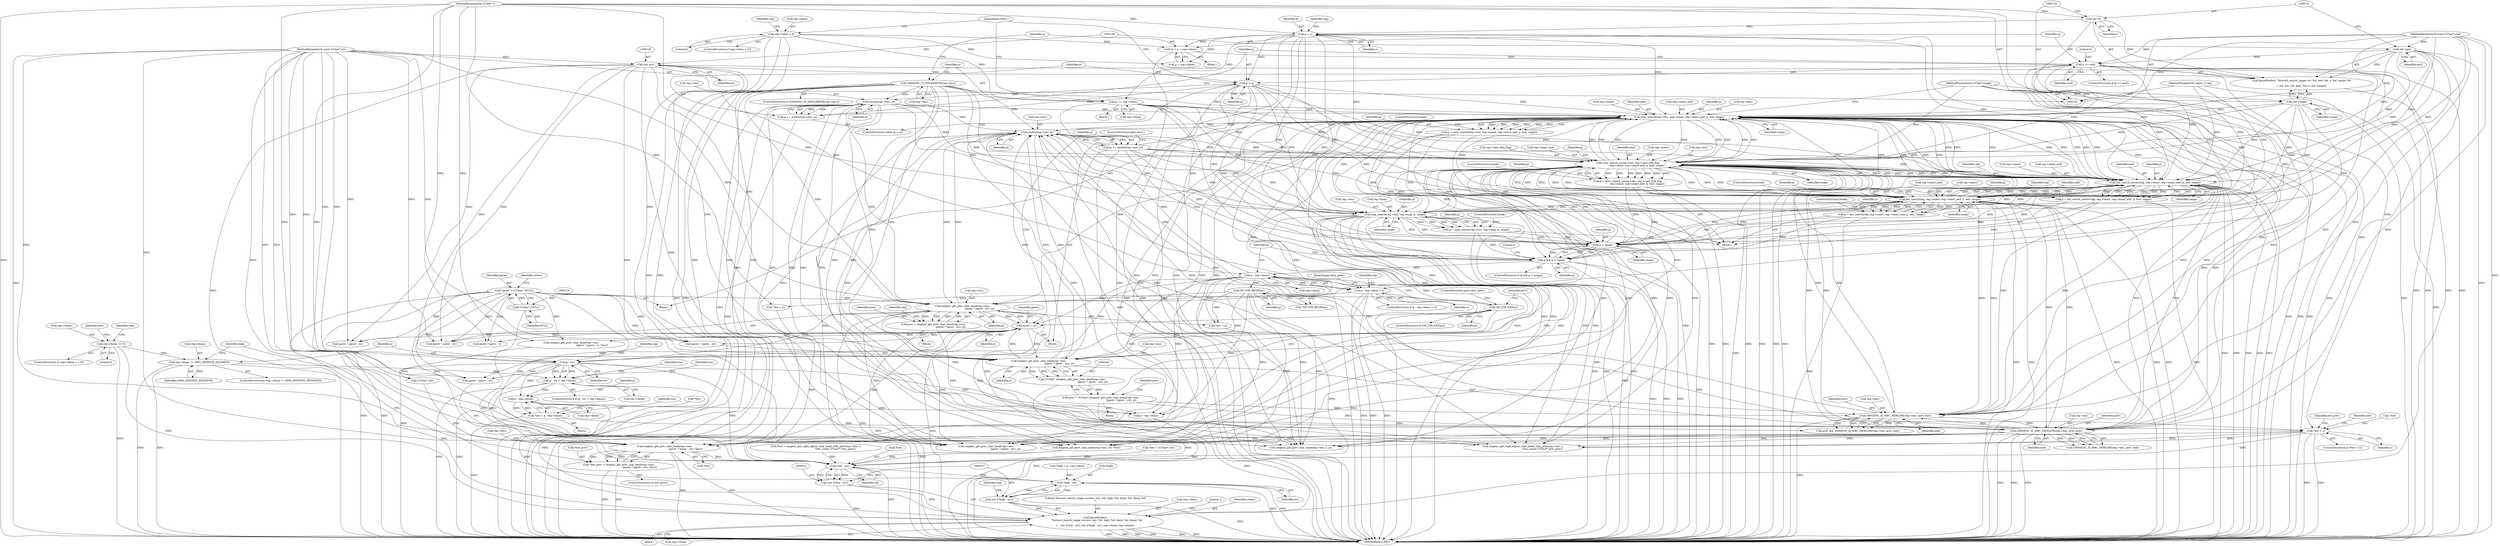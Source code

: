 digraph "0_oniguruma_b690371bbf97794b4a1d3f295d4fb9a8b05d402d@pointer" {
"1000499" [label="(Call,onigenc_get_prev_char_head(reg->enc,\n                                                     (pprev ? pprev : str), *low))"];
"1000193" [label="(Call,slow_search(reg->enc, reg->exact, reg->exact_end, p, end, range))"];
"1000292" [label="(Call,enclen(reg->enc, p))"];
"1000179" [label="(Call,enclen(reg->enc, p))"];
"1000147" [label="(Call,ONIGENC_IS_SINGLEBYTE(reg->enc))"];
"1000174" [label="(Call,p < q)"];
"1000177" [label="(Call,p += enclen(reg->enc, p))"];
"1000136" [label="(Call,p = s)"];
"1000130" [label="(Call,(int )s)"];
"1000108" [label="(MethodParameterIn,UChar* s)"];
"1000168" [label="(Call,q >= end)"];
"1000160" [label="(Call,*q = p + reg->dmin)"];
"1000140" [label="(Call,reg->dmin > 0)"];
"1000127" [label="(Call,(int )end)"];
"1000107" [label="(MethodParameterIn,const UChar* end)"];
"1000210" [label="(Call,slow_search_ic(reg->enc, reg->case_fold_flag,\n                       reg->exact, reg->exact_end, p, end, range))"];
"1000245" [label="(Call,bm_search_notrev(reg, reg->exact, reg->exact_end, p, end, range))"];
"1000230" [label="(Call,bm_search(reg, reg->exact, reg->exact_end, p, end, range))"];
"1000105" [label="(MethodParameterIn,regex_t* reg)"];
"1000290" [label="(Call,p += enclen(reg->enc, p))"];
"1000152" [label="(Call,p += reg->dmin)"];
"1000328" [label="(Call,ONIGENC_IS_MBC_NEWLINE(reg->enc, prev, end))"];
"1000317" [label="(Call,onigenc_get_prev_char_head(reg->enc,\n                                            (pprev ? pprev : str), p))"];
"1000260" [label="(Call,map_search(reg->enc, reg->map, p, range))"];
"1000273" [label="(Call,p < range)"];
"1000258" [label="(Call,p = map_search(reg->enc, reg->map, p, range))"];
"1000208" [label="(Call,p = slow_search_ic(reg->enc, reg->case_fold_flag,\n                       reg->exact, reg->exact_end, p, end, range))"];
"1000228" [label="(Call,p = bm_search(reg, reg->exact, reg->exact_end, p, end, range))"];
"1000243" [label="(Call,p = bm_search_notrev(reg, reg->exact, reg->exact_end, p, end, range))"];
"1000191" [label="(Call,p = slow_search(reg->enc, reg->exact, reg->exact_end, p, end, range))"];
"1000133" [label="(Call,(int )range)"];
"1000109" [label="(MethodParameterIn,UChar* range)"];
"1000116" [label="(Call,*pprev = (UChar* )NULL)"];
"1000118" [label="(Call,(UChar* )NULL)"];
"1000287" [label="(Call,pprev = p)"];
"1000338" [label="(Call,ON_STR_END(p))"];
"1000279" [label="(Call,p - reg->dmin)"];
"1000271" [label="(Call,p && p < range)"];
"1000345" [label="(Call,onigenc_get_prev_char_head(reg->enc,\n                                                     (pprev ? pprev : str), p))"];
"1000124" [label="(Call,(int )str)"];
"1000106" [label="(MethodParameterIn,const UChar* str)"];
"1000312" [label="(Call,ON_STR_BEGIN(p))"];
"1000315" [label="(Call,prev = onigenc_get_prev_char_head(reg->enc,\n                                            (pprev ? pprev : str), p))"];
"1000357" [label="(Call,ONIGENC_IS_MBC_NEWLINE(reg->enc, prev, end))"];
"1000341" [label="(Call,prev = (UChar* )onigenc_get_prev_char_head(reg->enc,\n                                                     (pprev ? pprev : str), p))"];
"1000343" [label="(Call,(UChar* )onigenc_get_prev_char_head(reg->enc,\n                                                     (pprev ? pprev : str), p))"];
"1000419" [label="(Call,p - str)"];
"1000455" [label="(Call,*low > s)"];
"1000446" [label="(Call,*low = p - reg->dmax)"];
"1000449" [label="(Call,p - reg->dmax)"];
"1000418" [label="(Call,p - str < reg->dmax)"];
"1000411" [label="(Call,reg->dmax != ONIG_INFINITE_DISTANCE)"];
"1000368" [label="(Call,reg->dmax == 0)"];
"1000278" [label="(Call,p - reg->dmin < s)"];
"1000496" [label="(Call,*low_prev = onigenc_get_prev_char_head(reg->enc,\n                                                     (pprev ? pprev : str), *low))"];
"1000522" [label="(Call,*low - str)"];
"1000520" [label="(Call,(int )(*low - str))"];
"1000517" [label="(Call,fprintf(stderr,\n    \"forward_search_range success: low: %d, high: %d, dmin: %d, dmax: %d\n\",\n\t    (int )(*low - str), (int )(*high - str), reg->dmin, reg->dmax))"];
"1000528" [label="(Call,*high - str)"];
"1000526" [label="(Call,(int )(*high - str))"];
"1000108" [label="(MethodParameterIn,UChar* s)"];
"1000365" [label="(ControlStructure,goto retry_gate;)"];
"1000189" [label="(Block,)"];
"1000494" [label="(ControlStructure,if (low_prev))"];
"1000519" [label="(Literal,\"forward_search_range success: low: %d, high: %d, dmin: %d, dmax: %d\n\")"];
"1000382" [label="(Call,*low > s)"];
"1000109" [label="(MethodParameterIn,UChar* range)"];
"1000482" [label="(Call,onigenc_get_prev_char_head(reg->enc,\n                                                     (pprev ? pprev : s), *low))"];
"1000274" [label="(Identifier,p)"];
"1000117" [label="(Identifier,pprev)"];
"1000509" [label="(Call,*high = p - reg->dmin)"];
"1000243" [label="(Call,p = bm_search_notrev(reg, reg->exact, reg->exact_end, p, end, range))"];
"1000235" [label="(Call,reg->exact_end)"];
"1000340" [label="(Block,)"];
"1000197" [label="(Call,reg->exact)"];
"1000288" [label="(Identifier,pprev)"];
"1000533" [label="(Identifier,reg)"];
"1000120" [label="(Identifier,NULL)"];
"1000286" [label="(JumpTarget,retry_gate:)"];
"1000180" [label="(Call,reg->enc)"];
"1000449" [label="(Call,p - reg->dmax)"];
"1000127" [label="(Call,(int )end)"];
"1000451" [label="(Call,reg->dmax)"];
"1000526" [label="(Call,(int )(*high - str))"];
"1000293" [label="(Call,reg->enc)"];
"1000362" [label="(Identifier,end)"];
"1000500" [label="(Call,reg->enc)"];
"1000230" [label="(Call,bm_search(reg, reg->exact, reg->exact_end, p, end, range))"];
"1000191" [label="(Call,p = slow_search(reg->enc, reg->exact, reg->exact_end, p, end, range))"];
"1000528" [label="(Call,*high - str)"];
"1000376" [label="(Identifier,low)"];
"1000254" [label="(Identifier,end)"];
"1000495" [label="(Identifier,low_prev)"];
"1000137" [label="(Identifier,p)"];
"1000176" [label="(Identifier,q)"];
"1000345" [label="(Call,onigenc_get_prev_char_head(reg->enc,\n                                                     (pprev ? pprev : str), p))"];
"1000175" [label="(Identifier,p)"];
"1000161" [label="(Identifier,q)"];
"1000158" [label="(Block,)"];
"1000532" [label="(Call,reg->dmin)"];
"1000313" [label="(Identifier,p)"];
"1000415" [label="(Identifier,ONIG_INFINITE_DISTANCE)"];
"1000403" [label="(Call,pprev ? pprev : str)"];
"1000271" [label="(Call,p && p < range)"];
"1000330" [label="(Identifier,reg)"];
"1000139" [label="(ControlStructure,if (reg->dmin > 0))"];
"1000122" [label="(Identifier,stderr)"];
"1000154" [label="(Call,reg->dmin)"];
"1000162" [label="(Call,p + reg->dmin)"];
"1000314" [label="(Block,)"];
"1000517" [label="(Call,fprintf(stderr,\n    \"forward_search_range success: low: %d, high: %d, dmin: %d, dmax: %d\n\",\n\t    (int )(*low - str), (int )(*high - str), reg->dmin, reg->dmax))"];
"1000153" [label="(Identifier,p)"];
"1000290" [label="(Call,p += enclen(reg->enc, p))"];
"1000285" [label="(Block,)"];
"1000361" [label="(Identifier,prev)"];
"1000116" [label="(Call,*pprev = (UChar* )NULL)"];
"1000226" [label="(ControlStructure,break;)"];
"1000542" [label="(MethodReturn,RET)"];
"1000206" [label="(ControlStructure,break;)"];
"1000418" [label="(Call,p - str < reg->dmax)"];
"1000437" [label="(Call,onigenc_get_prev_char_head(reg->enc, str, *low))"];
"1000277" [label="(ControlStructure,if (p - reg->dmin < s))"];
"1000455" [label="(Call,*low > s)"];
"1000454" [label="(ControlStructure,if (*low > s))"];
"1000204" [label="(Identifier,end)"];
"1000179" [label="(Call,enclen(reg->enc, p))"];
"1000421" [label="(Identifier,str)"];
"1000232" [label="(Call,reg->exact)"];
"1000136" [label="(Call,p = s)"];
"1000297" [label="(ControlStructure,goto retry;)"];
"1000356" [label="(Identifier,prev)"];
"1000144" [label="(Literal,0)"];
"1000275" [label="(Identifier,range)"];
"1000205" [label="(Identifier,range)"];
"1000174" [label="(Call,p < q)"];
"1000253" [label="(Identifier,p)"];
"1000256" [label="(ControlStructure,break;)"];
"1000311" [label="(Call,!ON_STR_BEGIN(p))"];
"1000178" [label="(Identifier,p)"];
"1000118" [label="(Call,(UChar* )NULL)"];
"1000413" [label="(Identifier,reg)"];
"1000255" [label="(Identifier,range)"];
"1000422" [label="(Call,reg->dmax)"];
"1000173" [label="(ControlStructure,while (p < q))"];
"1000428" [label="(Identifier,low)"];
"1000346" [label="(Call,reg->enc)"];
"1000531" [label="(Identifier,str)"];
"1000147" [label="(Call,ONIGENC_IS_SINGLEBYTE(reg->enc))"];
"1000541" [label="(Literal,0)"];
"1000389" [label="(Call,onigenc_get_prev_char_head(reg->enc, s, p))"];
"1000200" [label="(Call,reg->exact_end)"];
"1000349" [label="(Call,pprev ? pprev : str)"];
"1000450" [label="(Identifier,p)"];
"1000246" [label="(Identifier,reg)"];
"1000238" [label="(Identifier,p)"];
"1000224" [label="(Identifier,end)"];
"1000172" [label="(Literal,0)"];
"1000231" [label="(Identifier,reg)"];
"1000217" [label="(Call,reg->exact)"];
"1000499" [label="(Call,onigenc_get_prev_char_head(reg->enc,\n                                                     (pprev ? pprev : str), *low))"];
"1000259" [label="(Identifier,p)"];
"1000353" [label="(Identifier,p)"];
"1000535" [label="(Call,reg->dmax)"];
"1000280" [label="(Identifier,p)"];
"1000209" [label="(Identifier,p)"];
"1000329" [label="(Call,reg->enc)"];
"1000357" [label="(Call,ONIGENC_IS_MBC_NEWLINE(reg->enc, prev, end))"];
"1000169" [label="(Identifier,q)"];
"1000160" [label="(Call,*q = p + reg->dmin)"];
"1000126" [label="(Identifier,str)"];
"1000132" [label="(Identifier,s)"];
"1000105" [label="(MethodParameterIn,regex_t* reg)"];
"1000140" [label="(Call,reg->dmin > 0)"];
"1000446" [label="(Call,*low = p - reg->dmax)"];
"1000292" [label="(Call,enclen(reg->enc, p))"];
"1000417" [label="(ControlStructure,if (p - str < reg->dmax))"];
"1000448" [label="(Identifier,low)"];
"1000268" [label="(Identifier,range)"];
"1000130" [label="(Call,(int )s)"];
"1000497" [label="(Call,*low_prev)"];
"1000184" [label="(JumpTarget,retry:)"];
"1000529" [label="(Call,*high)"];
"1000142" [label="(Identifier,reg)"];
"1000312" [label="(Call,ON_STR_BEGIN(p))"];
"1000463" [label="(Call,onigenc_get_right_adjust_char_head_with_prev(reg->enc, s,\n                                                 *low, (const UChar** )low_prev))"];
"1000507" [label="(Call,*low)"];
"1000279" [label="(Call,p - reg->dmin)"];
"1000355" [label="(Call,prev && ONIGENC_IS_MBC_NEWLINE(reg->enc, prev, end))"];
"1000244" [label="(Identifier,p)"];
"1000368" [label="(Call,reg->dmax == 0)"];
"1000106" [label="(MethodParameterIn,const UChar* str)"];
"1000486" [label="(Call,pprev ? pprev : s)"];
"1000151" [label="(Block,)"];
"1000332" [label="(Identifier,prev)"];
"1000315" [label="(Call,prev = onigenc_get_prev_char_head(reg->enc,\n                                            (pprev ? pprev : str), p))"];
"1000264" [label="(Call,reg->map)"];
"1000325" [label="(Identifier,p)"];
"1000270" [label="(ControlStructure,if (p && p < range))"];
"1000426" [label="(Call,*low = (UChar* )str)"];
"1000240" [label="(Identifier,range)"];
"1000133" [label="(Call,(int )range)"];
"1000113" [label="(Block,)"];
"1000141" [label="(Call,reg->dmin)"];
"1000193" [label="(Call,slow_search(reg->enc, reg->exact, reg->exact_end, p, end, range))"];
"1000328" [label="(Call,ONIGENC_IS_MBC_NEWLINE(reg->enc, prev, end))"];
"1000511" [label="(Identifier,high)"];
"1000300" [label="(Identifier,reg)"];
"1000520" [label="(Call,(int )(*low - str))"];
"1000129" [label="(Identifier,end)"];
"1000276" [label="(Block,)"];
"1000411" [label="(Call,reg->dmax != ONIG_INFINITE_DISTANCE)"];
"1000208" [label="(Call,p = slow_search_ic(reg->enc, reg->case_fold_flag,\n                       reg->exact, reg->exact_end, p, end, range))"];
"1000342" [label="(Identifier,prev)"];
"1000419" [label="(Call,p - str)"];
"1000457" [label="(Identifier,low)"];
"1000211" [label="(Call,reg->enc)"];
"1000272" [label="(Identifier,p)"];
"1000241" [label="(ControlStructure,break;)"];
"1000239" [label="(Identifier,end)"];
"1000192" [label="(Identifier,p)"];
"1000183" [label="(Identifier,p)"];
"1000210" [label="(Call,slow_search_ic(reg->enc, reg->case_fold_flag,\n                       reg->exact, reg->exact_end, p, end, range))"];
"1000317" [label="(Call,onigenc_get_prev_char_head(reg->enc,\n                                            (pprev ? pprev : str), p))"];
"1000107" [label="(MethodParameterIn,const UChar* end)"];
"1000214" [label="(Call,reg->case_fold_flag)"];
"1000203" [label="(Identifier,p)"];
"1000177" [label="(Call,p += enclen(reg->enc, p))"];
"1000296" [label="(Identifier,p)"];
"1000316" [label="(Identifier,prev)"];
"1000423" [label="(Identifier,reg)"];
"1000462" [label="(Identifier,low)"];
"1000429" [label="(Call,(UChar* )str)"];
"1000460" [label="(Call,*low = onigenc_get_right_adjust_char_head_with_prev(reg->enc, s,\n                                                 *low, (const UChar** )low_prev))"];
"1000338" [label="(Call,ON_STR_END(p))"];
"1000146" [label="(ControlStructure,if (ONIGENC_IS_SINGLEBYTE(reg->enc)))"];
"1000399" [label="(Call,onigenc_get_prev_char_head(reg->enc,\n                                                 (pprev ? pprev : str), p))"];
"1000420" [label="(Identifier,p)"];
"1000503" [label="(Call,pprev ? pprev : str)"];
"1000327" [label="(Call,!ONIGENC_IS_MBC_NEWLINE(reg->enc, prev, end))"];
"1000496" [label="(Call,*low_prev = onigenc_get_prev_char_head(reg->enc,\n                                                     (pprev ? pprev : str), *low))"];
"1000343" [label="(Call,(UChar* )onigenc_get_prev_char_head(reg->enc,\n                                                     (pprev ? pprev : str), p))"];
"1000456" [label="(Call,*low)"];
"1000247" [label="(Call,reg->exact)"];
"1000138" [label="(Identifier,s)"];
"1000220" [label="(Call,reg->exact_end)"];
"1000539" [label="(Literal,1)"];
"1000410" [label="(ControlStructure,if (reg->dmax != ONIG_INFINITE_DISTANCE))"];
"1000170" [label="(Identifier,end)"];
"1000267" [label="(Identifier,p)"];
"1000291" [label="(Identifier,p)"];
"1000223" [label="(Identifier,p)"];
"1000278" [label="(Call,p - reg->dmin < s)"];
"1000167" [label="(ControlStructure,if (q >= end))"];
"1000333" [label="(Identifier,end)"];
"1000447" [label="(Call,*low)"];
"1000525" [label="(Identifier,str)"];
"1000194" [label="(Call,reg->enc)"];
"1000225" [label="(Identifier,range)"];
"1000369" [label="(Call,reg->dmax)"];
"1000124" [label="(Call,(int )str)"];
"1000284" [label="(Identifier,s)"];
"1000512" [label="(Call,p - reg->dmin)"];
"1000258" [label="(Call,p = map_search(reg->enc, reg->map, p, range))"];
"1000135" [label="(Identifier,range)"];
"1000260" [label="(Call,map_search(reg->enc, reg->map, p, range))"];
"1000522" [label="(Call,*low - str)"];
"1000168" [label="(Call,q >= end)"];
"1000152" [label="(Call,p += reg->dmin)"];
"1000318" [label="(Call,reg->enc)"];
"1000281" [label="(Call,reg->dmin)"];
"1000269" [label="(ControlStructure,break;)"];
"1000367" [label="(ControlStructure,if (reg->dmax == 0))"];
"1000287" [label="(Call,pprev = p)"];
"1000149" [label="(Identifier,reg)"];
"1000339" [label="(Identifier,p)"];
"1000228" [label="(Call,p = bm_search(reg, reg->exact, reg->exact_end, p, end, range))"];
"1000273" [label="(Call,p < range)"];
"1000289" [label="(Identifier,p)"];
"1000358" [label="(Call,reg->enc)"];
"1000445" [label="(Block,)"];
"1000337" [label="(ControlStructure,if (ON_STR_END(p)))"];
"1000458" [label="(Identifier,s)"];
"1000261" [label="(Call,reg->enc)"];
"1000321" [label="(Call,pprev ? pprev : str)"];
"1000341" [label="(Call,prev = (UChar* )onigenc_get_prev_char_head(reg->enc,\n                                                     (pprev ? pprev : str), p))"];
"1000245" [label="(Call,bm_search_notrev(reg, reg->exact, reg->exact_end, p, end, range))"];
"1000372" [label="(Literal,0)"];
"1000518" [label="(Identifier,stderr)"];
"1000250" [label="(Call,reg->exact_end)"];
"1000148" [label="(Call,reg->enc)"];
"1000523" [label="(Call,*low)"];
"1000412" [label="(Call,reg->dmax)"];
"1000229" [label="(Identifier,p)"];
"1000374" [label="(Call,*low = p)"];
"1000121" [label="(Call,fprintf(stderr, \"forward_search_range: str: %d, end: %d, s: %d, range: %d\n\",\n\t  (int )str, (int )end, (int )s, (int )range))"];
"1000499" -> "1000496"  [label="AST: "];
"1000499" -> "1000507"  [label="CFG: "];
"1000500" -> "1000499"  [label="AST: "];
"1000503" -> "1000499"  [label="AST: "];
"1000507" -> "1000499"  [label="AST: "];
"1000496" -> "1000499"  [label="CFG: "];
"1000499" -> "1000542"  [label="DDG: "];
"1000499" -> "1000542"  [label="DDG: "];
"1000499" -> "1000496"  [label="DDG: "];
"1000499" -> "1000496"  [label="DDG: "];
"1000499" -> "1000496"  [label="DDG: "];
"1000193" -> "1000499"  [label="DDG: "];
"1000292" -> "1000499"  [label="DDG: "];
"1000179" -> "1000499"  [label="DDG: "];
"1000147" -> "1000499"  [label="DDG: "];
"1000328" -> "1000499"  [label="DDG: "];
"1000210" -> "1000499"  [label="DDG: "];
"1000260" -> "1000499"  [label="DDG: "];
"1000116" -> "1000499"  [label="DDG: "];
"1000287" -> "1000499"  [label="DDG: "];
"1000419" -> "1000499"  [label="DDG: "];
"1000106" -> "1000499"  [label="DDG: "];
"1000455" -> "1000499"  [label="DDG: "];
"1000499" -> "1000522"  [label="DDG: "];
"1000193" -> "1000191"  [label="AST: "];
"1000193" -> "1000205"  [label="CFG: "];
"1000194" -> "1000193"  [label="AST: "];
"1000197" -> "1000193"  [label="AST: "];
"1000200" -> "1000193"  [label="AST: "];
"1000203" -> "1000193"  [label="AST: "];
"1000204" -> "1000193"  [label="AST: "];
"1000205" -> "1000193"  [label="AST: "];
"1000191" -> "1000193"  [label="CFG: "];
"1000193" -> "1000542"  [label="DDG: "];
"1000193" -> "1000542"  [label="DDG: "];
"1000193" -> "1000542"  [label="DDG: "];
"1000193" -> "1000542"  [label="DDG: "];
"1000193" -> "1000542"  [label="DDG: "];
"1000193" -> "1000191"  [label="DDG: "];
"1000193" -> "1000191"  [label="DDG: "];
"1000193" -> "1000191"  [label="DDG: "];
"1000193" -> "1000191"  [label="DDG: "];
"1000193" -> "1000191"  [label="DDG: "];
"1000193" -> "1000191"  [label="DDG: "];
"1000292" -> "1000193"  [label="DDG: "];
"1000179" -> "1000193"  [label="DDG: "];
"1000147" -> "1000193"  [label="DDG: "];
"1000210" -> "1000193"  [label="DDG: "];
"1000210" -> "1000193"  [label="DDG: "];
"1000210" -> "1000193"  [label="DDG: "];
"1000210" -> "1000193"  [label="DDG: "];
"1000245" -> "1000193"  [label="DDG: "];
"1000245" -> "1000193"  [label="DDG: "];
"1000245" -> "1000193"  [label="DDG: "];
"1000245" -> "1000193"  [label="DDG: "];
"1000230" -> "1000193"  [label="DDG: "];
"1000230" -> "1000193"  [label="DDG: "];
"1000230" -> "1000193"  [label="DDG: "];
"1000230" -> "1000193"  [label="DDG: "];
"1000290" -> "1000193"  [label="DDG: "];
"1000152" -> "1000193"  [label="DDG: "];
"1000136" -> "1000193"  [label="DDG: "];
"1000174" -> "1000193"  [label="DDG: "];
"1000328" -> "1000193"  [label="DDG: "];
"1000127" -> "1000193"  [label="DDG: "];
"1000357" -> "1000193"  [label="DDG: "];
"1000168" -> "1000193"  [label="DDG: "];
"1000107" -> "1000193"  [label="DDG: "];
"1000273" -> "1000193"  [label="DDG: "];
"1000260" -> "1000193"  [label="DDG: "];
"1000133" -> "1000193"  [label="DDG: "];
"1000109" -> "1000193"  [label="DDG: "];
"1000193" -> "1000210"  [label="DDG: "];
"1000193" -> "1000210"  [label="DDG: "];
"1000193" -> "1000210"  [label="DDG: "];
"1000193" -> "1000210"  [label="DDG: "];
"1000193" -> "1000230"  [label="DDG: "];
"1000193" -> "1000230"  [label="DDG: "];
"1000193" -> "1000230"  [label="DDG: "];
"1000193" -> "1000230"  [label="DDG: "];
"1000193" -> "1000245"  [label="DDG: "];
"1000193" -> "1000245"  [label="DDG: "];
"1000193" -> "1000245"  [label="DDG: "];
"1000193" -> "1000245"  [label="DDG: "];
"1000193" -> "1000260"  [label="DDG: "];
"1000193" -> "1000273"  [label="DDG: "];
"1000193" -> "1000292"  [label="DDG: "];
"1000193" -> "1000317"  [label="DDG: "];
"1000193" -> "1000328"  [label="DDG: "];
"1000193" -> "1000345"  [label="DDG: "];
"1000193" -> "1000357"  [label="DDG: "];
"1000193" -> "1000389"  [label="DDG: "];
"1000193" -> "1000399"  [label="DDG: "];
"1000193" -> "1000437"  [label="DDG: "];
"1000193" -> "1000463"  [label="DDG: "];
"1000292" -> "1000290"  [label="AST: "];
"1000292" -> "1000296"  [label="CFG: "];
"1000293" -> "1000292"  [label="AST: "];
"1000296" -> "1000292"  [label="AST: "];
"1000290" -> "1000292"  [label="CFG: "];
"1000292" -> "1000542"  [label="DDG: "];
"1000292" -> "1000210"  [label="DDG: "];
"1000292" -> "1000260"  [label="DDG: "];
"1000292" -> "1000290"  [label="DDG: "];
"1000292" -> "1000290"  [label="DDG: "];
"1000179" -> "1000292"  [label="DDG: "];
"1000147" -> "1000292"  [label="DDG: "];
"1000210" -> "1000292"  [label="DDG: "];
"1000357" -> "1000292"  [label="DDG: "];
"1000328" -> "1000292"  [label="DDG: "];
"1000260" -> "1000292"  [label="DDG: "];
"1000345" -> "1000292"  [label="DDG: "];
"1000345" -> "1000292"  [label="DDG: "];
"1000338" -> "1000292"  [label="DDG: "];
"1000279" -> "1000292"  [label="DDG: "];
"1000317" -> "1000292"  [label="DDG: "];
"1000292" -> "1000317"  [label="DDG: "];
"1000292" -> "1000345"  [label="DDG: "];
"1000292" -> "1000389"  [label="DDG: "];
"1000292" -> "1000399"  [label="DDG: "];
"1000292" -> "1000437"  [label="DDG: "];
"1000292" -> "1000463"  [label="DDG: "];
"1000179" -> "1000177"  [label="AST: "];
"1000179" -> "1000183"  [label="CFG: "];
"1000180" -> "1000179"  [label="AST: "];
"1000183" -> "1000179"  [label="AST: "];
"1000177" -> "1000179"  [label="CFG: "];
"1000179" -> "1000542"  [label="DDG: "];
"1000179" -> "1000177"  [label="DDG: "];
"1000179" -> "1000177"  [label="DDG: "];
"1000147" -> "1000179"  [label="DDG: "];
"1000174" -> "1000179"  [label="DDG: "];
"1000179" -> "1000210"  [label="DDG: "];
"1000179" -> "1000260"  [label="DDG: "];
"1000179" -> "1000317"  [label="DDG: "];
"1000179" -> "1000345"  [label="DDG: "];
"1000179" -> "1000389"  [label="DDG: "];
"1000179" -> "1000399"  [label="DDG: "];
"1000179" -> "1000437"  [label="DDG: "];
"1000179" -> "1000463"  [label="DDG: "];
"1000147" -> "1000146"  [label="AST: "];
"1000147" -> "1000148"  [label="CFG: "];
"1000148" -> "1000147"  [label="AST: "];
"1000153" -> "1000147"  [label="CFG: "];
"1000161" -> "1000147"  [label="CFG: "];
"1000147" -> "1000542"  [label="DDG: "];
"1000147" -> "1000542"  [label="DDG: "];
"1000147" -> "1000210"  [label="DDG: "];
"1000147" -> "1000260"  [label="DDG: "];
"1000147" -> "1000317"  [label="DDG: "];
"1000147" -> "1000345"  [label="DDG: "];
"1000147" -> "1000389"  [label="DDG: "];
"1000147" -> "1000399"  [label="DDG: "];
"1000147" -> "1000437"  [label="DDG: "];
"1000147" -> "1000463"  [label="DDG: "];
"1000174" -> "1000173"  [label="AST: "];
"1000174" -> "1000176"  [label="CFG: "];
"1000175" -> "1000174"  [label="AST: "];
"1000176" -> "1000174"  [label="AST: "];
"1000178" -> "1000174"  [label="CFG: "];
"1000184" -> "1000174"  [label="CFG: "];
"1000174" -> "1000542"  [label="DDG: "];
"1000174" -> "1000542"  [label="DDG: "];
"1000177" -> "1000174"  [label="DDG: "];
"1000136" -> "1000174"  [label="DDG: "];
"1000168" -> "1000174"  [label="DDG: "];
"1000174" -> "1000210"  [label="DDG: "];
"1000174" -> "1000230"  [label="DDG: "];
"1000174" -> "1000245"  [label="DDG: "];
"1000174" -> "1000260"  [label="DDG: "];
"1000174" -> "1000271"  [label="DDG: "];
"1000174" -> "1000273"  [label="DDG: "];
"1000177" -> "1000173"  [label="AST: "];
"1000178" -> "1000177"  [label="AST: "];
"1000175" -> "1000177"  [label="CFG: "];
"1000177" -> "1000542"  [label="DDG: "];
"1000136" -> "1000113"  [label="AST: "];
"1000136" -> "1000138"  [label="CFG: "];
"1000137" -> "1000136"  [label="AST: "];
"1000138" -> "1000136"  [label="AST: "];
"1000142" -> "1000136"  [label="CFG: "];
"1000136" -> "1000542"  [label="DDG: "];
"1000130" -> "1000136"  [label="DDG: "];
"1000108" -> "1000136"  [label="DDG: "];
"1000136" -> "1000152"  [label="DDG: "];
"1000136" -> "1000160"  [label="DDG: "];
"1000136" -> "1000162"  [label="DDG: "];
"1000136" -> "1000210"  [label="DDG: "];
"1000136" -> "1000230"  [label="DDG: "];
"1000136" -> "1000245"  [label="DDG: "];
"1000136" -> "1000260"  [label="DDG: "];
"1000136" -> "1000271"  [label="DDG: "];
"1000136" -> "1000273"  [label="DDG: "];
"1000130" -> "1000121"  [label="AST: "];
"1000130" -> "1000132"  [label="CFG: "];
"1000131" -> "1000130"  [label="AST: "];
"1000132" -> "1000130"  [label="AST: "];
"1000134" -> "1000130"  [label="CFG: "];
"1000130" -> "1000121"  [label="DDG: "];
"1000108" -> "1000130"  [label="DDG: "];
"1000130" -> "1000278"  [label="DDG: "];
"1000108" -> "1000104"  [label="AST: "];
"1000108" -> "1000542"  [label="DDG: "];
"1000108" -> "1000278"  [label="DDG: "];
"1000108" -> "1000382"  [label="DDG: "];
"1000108" -> "1000389"  [label="DDG: "];
"1000108" -> "1000455"  [label="DDG: "];
"1000108" -> "1000463"  [label="DDG: "];
"1000108" -> "1000482"  [label="DDG: "];
"1000108" -> "1000486"  [label="DDG: "];
"1000168" -> "1000167"  [label="AST: "];
"1000168" -> "1000170"  [label="CFG: "];
"1000169" -> "1000168"  [label="AST: "];
"1000170" -> "1000168"  [label="AST: "];
"1000172" -> "1000168"  [label="CFG: "];
"1000175" -> "1000168"  [label="CFG: "];
"1000168" -> "1000542"  [label="DDG: "];
"1000168" -> "1000542"  [label="DDG: "];
"1000168" -> "1000542"  [label="DDG: "];
"1000160" -> "1000168"  [label="DDG: "];
"1000127" -> "1000168"  [label="DDG: "];
"1000107" -> "1000168"  [label="DDG: "];
"1000168" -> "1000210"  [label="DDG: "];
"1000168" -> "1000230"  [label="DDG: "];
"1000168" -> "1000245"  [label="DDG: "];
"1000168" -> "1000328"  [label="DDG: "];
"1000168" -> "1000357"  [label="DDG: "];
"1000160" -> "1000158"  [label="AST: "];
"1000160" -> "1000162"  [label="CFG: "];
"1000161" -> "1000160"  [label="AST: "];
"1000162" -> "1000160"  [label="AST: "];
"1000169" -> "1000160"  [label="CFG: "];
"1000160" -> "1000542"  [label="DDG: "];
"1000140" -> "1000160"  [label="DDG: "];
"1000140" -> "1000139"  [label="AST: "];
"1000140" -> "1000144"  [label="CFG: "];
"1000141" -> "1000140"  [label="AST: "];
"1000144" -> "1000140"  [label="AST: "];
"1000149" -> "1000140"  [label="CFG: "];
"1000184" -> "1000140"  [label="CFG: "];
"1000140" -> "1000542"  [label="DDG: "];
"1000140" -> "1000542"  [label="DDG: "];
"1000140" -> "1000152"  [label="DDG: "];
"1000140" -> "1000162"  [label="DDG: "];
"1000140" -> "1000279"  [label="DDG: "];
"1000127" -> "1000121"  [label="AST: "];
"1000127" -> "1000129"  [label="CFG: "];
"1000128" -> "1000127"  [label="AST: "];
"1000129" -> "1000127"  [label="AST: "];
"1000131" -> "1000127"  [label="CFG: "];
"1000127" -> "1000542"  [label="DDG: "];
"1000127" -> "1000121"  [label="DDG: "];
"1000107" -> "1000127"  [label="DDG: "];
"1000127" -> "1000210"  [label="DDG: "];
"1000127" -> "1000230"  [label="DDG: "];
"1000127" -> "1000245"  [label="DDG: "];
"1000127" -> "1000328"  [label="DDG: "];
"1000127" -> "1000357"  [label="DDG: "];
"1000107" -> "1000104"  [label="AST: "];
"1000107" -> "1000542"  [label="DDG: "];
"1000107" -> "1000210"  [label="DDG: "];
"1000107" -> "1000230"  [label="DDG: "];
"1000107" -> "1000245"  [label="DDG: "];
"1000107" -> "1000328"  [label="DDG: "];
"1000107" -> "1000357"  [label="DDG: "];
"1000210" -> "1000208"  [label="AST: "];
"1000210" -> "1000225"  [label="CFG: "];
"1000211" -> "1000210"  [label="AST: "];
"1000214" -> "1000210"  [label="AST: "];
"1000217" -> "1000210"  [label="AST: "];
"1000220" -> "1000210"  [label="AST: "];
"1000223" -> "1000210"  [label="AST: "];
"1000224" -> "1000210"  [label="AST: "];
"1000225" -> "1000210"  [label="AST: "];
"1000208" -> "1000210"  [label="CFG: "];
"1000210" -> "1000542"  [label="DDG: "];
"1000210" -> "1000542"  [label="DDG: "];
"1000210" -> "1000542"  [label="DDG: "];
"1000210" -> "1000542"  [label="DDG: "];
"1000210" -> "1000542"  [label="DDG: "];
"1000210" -> "1000542"  [label="DDG: "];
"1000210" -> "1000208"  [label="DDG: "];
"1000210" -> "1000208"  [label="DDG: "];
"1000210" -> "1000208"  [label="DDG: "];
"1000210" -> "1000208"  [label="DDG: "];
"1000210" -> "1000208"  [label="DDG: "];
"1000210" -> "1000208"  [label="DDG: "];
"1000210" -> "1000208"  [label="DDG: "];
"1000245" -> "1000210"  [label="DDG: "];
"1000245" -> "1000210"  [label="DDG: "];
"1000245" -> "1000210"  [label="DDG: "];
"1000245" -> "1000210"  [label="DDG: "];
"1000230" -> "1000210"  [label="DDG: "];
"1000230" -> "1000210"  [label="DDG: "];
"1000230" -> "1000210"  [label="DDG: "];
"1000230" -> "1000210"  [label="DDG: "];
"1000290" -> "1000210"  [label="DDG: "];
"1000152" -> "1000210"  [label="DDG: "];
"1000328" -> "1000210"  [label="DDG: "];
"1000357" -> "1000210"  [label="DDG: "];
"1000273" -> "1000210"  [label="DDG: "];
"1000260" -> "1000210"  [label="DDG: "];
"1000133" -> "1000210"  [label="DDG: "];
"1000109" -> "1000210"  [label="DDG: "];
"1000210" -> "1000230"  [label="DDG: "];
"1000210" -> "1000230"  [label="DDG: "];
"1000210" -> "1000230"  [label="DDG: "];
"1000210" -> "1000230"  [label="DDG: "];
"1000210" -> "1000245"  [label="DDG: "];
"1000210" -> "1000245"  [label="DDG: "];
"1000210" -> "1000245"  [label="DDG: "];
"1000210" -> "1000245"  [label="DDG: "];
"1000210" -> "1000260"  [label="DDG: "];
"1000210" -> "1000273"  [label="DDG: "];
"1000210" -> "1000317"  [label="DDG: "];
"1000210" -> "1000328"  [label="DDG: "];
"1000210" -> "1000345"  [label="DDG: "];
"1000210" -> "1000357"  [label="DDG: "];
"1000210" -> "1000389"  [label="DDG: "];
"1000210" -> "1000399"  [label="DDG: "];
"1000210" -> "1000437"  [label="DDG: "];
"1000210" -> "1000463"  [label="DDG: "];
"1000245" -> "1000243"  [label="AST: "];
"1000245" -> "1000255"  [label="CFG: "];
"1000246" -> "1000245"  [label="AST: "];
"1000247" -> "1000245"  [label="AST: "];
"1000250" -> "1000245"  [label="AST: "];
"1000253" -> "1000245"  [label="AST: "];
"1000254" -> "1000245"  [label="AST: "];
"1000255" -> "1000245"  [label="AST: "];
"1000243" -> "1000245"  [label="CFG: "];
"1000245" -> "1000542"  [label="DDG: "];
"1000245" -> "1000542"  [label="DDG: "];
"1000245" -> "1000542"  [label="DDG: "];
"1000245" -> "1000542"  [label="DDG: "];
"1000245" -> "1000542"  [label="DDG: "];
"1000245" -> "1000230"  [label="DDG: "];
"1000245" -> "1000230"  [label="DDG: "];
"1000245" -> "1000230"  [label="DDG: "];
"1000245" -> "1000230"  [label="DDG: "];
"1000245" -> "1000230"  [label="DDG: "];
"1000245" -> "1000243"  [label="DDG: "];
"1000245" -> "1000243"  [label="DDG: "];
"1000245" -> "1000243"  [label="DDG: "];
"1000245" -> "1000243"  [label="DDG: "];
"1000245" -> "1000243"  [label="DDG: "];
"1000245" -> "1000243"  [label="DDG: "];
"1000230" -> "1000245"  [label="DDG: "];
"1000230" -> "1000245"  [label="DDG: "];
"1000230" -> "1000245"  [label="DDG: "];
"1000230" -> "1000245"  [label="DDG: "];
"1000230" -> "1000245"  [label="DDG: "];
"1000105" -> "1000245"  [label="DDG: "];
"1000290" -> "1000245"  [label="DDG: "];
"1000152" -> "1000245"  [label="DDG: "];
"1000328" -> "1000245"  [label="DDG: "];
"1000357" -> "1000245"  [label="DDG: "];
"1000273" -> "1000245"  [label="DDG: "];
"1000260" -> "1000245"  [label="DDG: "];
"1000133" -> "1000245"  [label="DDG: "];
"1000109" -> "1000245"  [label="DDG: "];
"1000245" -> "1000260"  [label="DDG: "];
"1000245" -> "1000273"  [label="DDG: "];
"1000245" -> "1000328"  [label="DDG: "];
"1000245" -> "1000357"  [label="DDG: "];
"1000230" -> "1000228"  [label="AST: "];
"1000230" -> "1000240"  [label="CFG: "];
"1000231" -> "1000230"  [label="AST: "];
"1000232" -> "1000230"  [label="AST: "];
"1000235" -> "1000230"  [label="AST: "];
"1000238" -> "1000230"  [label="AST: "];
"1000239" -> "1000230"  [label="AST: "];
"1000240" -> "1000230"  [label="AST: "];
"1000228" -> "1000230"  [label="CFG: "];
"1000230" -> "1000542"  [label="DDG: "];
"1000230" -> "1000542"  [label="DDG: "];
"1000230" -> "1000542"  [label="DDG: "];
"1000230" -> "1000542"  [label="DDG: "];
"1000230" -> "1000542"  [label="DDG: "];
"1000230" -> "1000228"  [label="DDG: "];
"1000230" -> "1000228"  [label="DDG: "];
"1000230" -> "1000228"  [label="DDG: "];
"1000230" -> "1000228"  [label="DDG: "];
"1000230" -> "1000228"  [label="DDG: "];
"1000230" -> "1000228"  [label="DDG: "];
"1000105" -> "1000230"  [label="DDG: "];
"1000290" -> "1000230"  [label="DDG: "];
"1000152" -> "1000230"  [label="DDG: "];
"1000328" -> "1000230"  [label="DDG: "];
"1000357" -> "1000230"  [label="DDG: "];
"1000273" -> "1000230"  [label="DDG: "];
"1000260" -> "1000230"  [label="DDG: "];
"1000133" -> "1000230"  [label="DDG: "];
"1000109" -> "1000230"  [label="DDG: "];
"1000230" -> "1000260"  [label="DDG: "];
"1000230" -> "1000273"  [label="DDG: "];
"1000230" -> "1000328"  [label="DDG: "];
"1000230" -> "1000357"  [label="DDG: "];
"1000105" -> "1000104"  [label="AST: "];
"1000105" -> "1000542"  [label="DDG: "];
"1000290" -> "1000285"  [label="AST: "];
"1000291" -> "1000290"  [label="AST: "];
"1000297" -> "1000290"  [label="CFG: "];
"1000290" -> "1000542"  [label="DDG: "];
"1000290" -> "1000260"  [label="DDG: "];
"1000290" -> "1000271"  [label="DDG: "];
"1000290" -> "1000273"  [label="DDG: "];
"1000152" -> "1000151"  [label="AST: "];
"1000152" -> "1000154"  [label="CFG: "];
"1000153" -> "1000152"  [label="AST: "];
"1000154" -> "1000152"  [label="AST: "];
"1000184" -> "1000152"  [label="CFG: "];
"1000152" -> "1000542"  [label="DDG: "];
"1000152" -> "1000260"  [label="DDG: "];
"1000152" -> "1000271"  [label="DDG: "];
"1000152" -> "1000273"  [label="DDG: "];
"1000328" -> "1000327"  [label="AST: "];
"1000328" -> "1000333"  [label="CFG: "];
"1000329" -> "1000328"  [label="AST: "];
"1000332" -> "1000328"  [label="AST: "];
"1000333" -> "1000328"  [label="AST: "];
"1000327" -> "1000328"  [label="CFG: "];
"1000328" -> "1000542"  [label="DDG: "];
"1000328" -> "1000542"  [label="DDG: "];
"1000328" -> "1000542"  [label="DDG: "];
"1000328" -> "1000327"  [label="DDG: "];
"1000328" -> "1000327"  [label="DDG: "];
"1000328" -> "1000327"  [label="DDG: "];
"1000317" -> "1000328"  [label="DDG: "];
"1000315" -> "1000328"  [label="DDG: "];
"1000357" -> "1000328"  [label="DDG: "];
"1000328" -> "1000357"  [label="DDG: "];
"1000328" -> "1000389"  [label="DDG: "];
"1000328" -> "1000399"  [label="DDG: "];
"1000328" -> "1000437"  [label="DDG: "];
"1000328" -> "1000463"  [label="DDG: "];
"1000317" -> "1000315"  [label="AST: "];
"1000317" -> "1000325"  [label="CFG: "];
"1000318" -> "1000317"  [label="AST: "];
"1000321" -> "1000317"  [label="AST: "];
"1000325" -> "1000317"  [label="AST: "];
"1000315" -> "1000317"  [label="CFG: "];
"1000317" -> "1000542"  [label="DDG: "];
"1000317" -> "1000287"  [label="DDG: "];
"1000317" -> "1000315"  [label="DDG: "];
"1000317" -> "1000315"  [label="DDG: "];
"1000317" -> "1000315"  [label="DDG: "];
"1000260" -> "1000317"  [label="DDG: "];
"1000116" -> "1000317"  [label="DDG: "];
"1000287" -> "1000317"  [label="DDG: "];
"1000124" -> "1000317"  [label="DDG: "];
"1000106" -> "1000317"  [label="DDG: "];
"1000312" -> "1000317"  [label="DDG: "];
"1000317" -> "1000374"  [label="DDG: "];
"1000317" -> "1000389"  [label="DDG: "];
"1000317" -> "1000399"  [label="DDG: "];
"1000317" -> "1000419"  [label="DDG: "];
"1000317" -> "1000512"  [label="DDG: "];
"1000260" -> "1000258"  [label="AST: "];
"1000260" -> "1000268"  [label="CFG: "];
"1000261" -> "1000260"  [label="AST: "];
"1000264" -> "1000260"  [label="AST: "];
"1000267" -> "1000260"  [label="AST: "];
"1000268" -> "1000260"  [label="AST: "];
"1000258" -> "1000260"  [label="CFG: "];
"1000260" -> "1000542"  [label="DDG: "];
"1000260" -> "1000542"  [label="DDG: "];
"1000260" -> "1000542"  [label="DDG: "];
"1000260" -> "1000258"  [label="DDG: "];
"1000260" -> "1000258"  [label="DDG: "];
"1000260" -> "1000258"  [label="DDG: "];
"1000260" -> "1000258"  [label="DDG: "];
"1000273" -> "1000260"  [label="DDG: "];
"1000133" -> "1000260"  [label="DDG: "];
"1000109" -> "1000260"  [label="DDG: "];
"1000260" -> "1000273"  [label="DDG: "];
"1000260" -> "1000345"  [label="DDG: "];
"1000260" -> "1000389"  [label="DDG: "];
"1000260" -> "1000399"  [label="DDG: "];
"1000260" -> "1000437"  [label="DDG: "];
"1000260" -> "1000463"  [label="DDG: "];
"1000273" -> "1000271"  [label="AST: "];
"1000273" -> "1000275"  [label="CFG: "];
"1000274" -> "1000273"  [label="AST: "];
"1000275" -> "1000273"  [label="AST: "];
"1000271" -> "1000273"  [label="CFG: "];
"1000273" -> "1000542"  [label="DDG: "];
"1000273" -> "1000271"  [label="DDG: "];
"1000273" -> "1000271"  [label="DDG: "];
"1000258" -> "1000273"  [label="DDG: "];
"1000208" -> "1000273"  [label="DDG: "];
"1000228" -> "1000273"  [label="DDG: "];
"1000243" -> "1000273"  [label="DDG: "];
"1000191" -> "1000273"  [label="DDG: "];
"1000133" -> "1000273"  [label="DDG: "];
"1000109" -> "1000273"  [label="DDG: "];
"1000258" -> "1000189"  [label="AST: "];
"1000259" -> "1000258"  [label="AST: "];
"1000269" -> "1000258"  [label="CFG: "];
"1000258" -> "1000542"  [label="DDG: "];
"1000258" -> "1000271"  [label="DDG: "];
"1000208" -> "1000189"  [label="AST: "];
"1000209" -> "1000208"  [label="AST: "];
"1000226" -> "1000208"  [label="CFG: "];
"1000208" -> "1000542"  [label="DDG: "];
"1000208" -> "1000271"  [label="DDG: "];
"1000228" -> "1000189"  [label="AST: "];
"1000229" -> "1000228"  [label="AST: "];
"1000241" -> "1000228"  [label="CFG: "];
"1000228" -> "1000542"  [label="DDG: "];
"1000228" -> "1000271"  [label="DDG: "];
"1000243" -> "1000189"  [label="AST: "];
"1000244" -> "1000243"  [label="AST: "];
"1000256" -> "1000243"  [label="CFG: "];
"1000243" -> "1000542"  [label="DDG: "];
"1000243" -> "1000271"  [label="DDG: "];
"1000191" -> "1000189"  [label="AST: "];
"1000192" -> "1000191"  [label="AST: "];
"1000206" -> "1000191"  [label="CFG: "];
"1000191" -> "1000542"  [label="DDG: "];
"1000191" -> "1000271"  [label="DDG: "];
"1000133" -> "1000121"  [label="AST: "];
"1000133" -> "1000135"  [label="CFG: "];
"1000134" -> "1000133"  [label="AST: "];
"1000135" -> "1000133"  [label="AST: "];
"1000121" -> "1000133"  [label="CFG: "];
"1000133" -> "1000542"  [label="DDG: "];
"1000133" -> "1000121"  [label="DDG: "];
"1000109" -> "1000133"  [label="DDG: "];
"1000109" -> "1000104"  [label="AST: "];
"1000109" -> "1000542"  [label="DDG: "];
"1000116" -> "1000113"  [label="AST: "];
"1000116" -> "1000118"  [label="CFG: "];
"1000117" -> "1000116"  [label="AST: "];
"1000118" -> "1000116"  [label="AST: "];
"1000122" -> "1000116"  [label="CFG: "];
"1000116" -> "1000542"  [label="DDG: "];
"1000116" -> "1000542"  [label="DDG: "];
"1000118" -> "1000116"  [label="DDG: "];
"1000116" -> "1000321"  [label="DDG: "];
"1000116" -> "1000345"  [label="DDG: "];
"1000116" -> "1000349"  [label="DDG: "];
"1000116" -> "1000399"  [label="DDG: "];
"1000116" -> "1000403"  [label="DDG: "];
"1000116" -> "1000482"  [label="DDG: "];
"1000116" -> "1000486"  [label="DDG: "];
"1000116" -> "1000503"  [label="DDG: "];
"1000118" -> "1000120"  [label="CFG: "];
"1000119" -> "1000118"  [label="AST: "];
"1000120" -> "1000118"  [label="AST: "];
"1000118" -> "1000542"  [label="DDG: "];
"1000287" -> "1000285"  [label="AST: "];
"1000287" -> "1000289"  [label="CFG: "];
"1000288" -> "1000287"  [label="AST: "];
"1000289" -> "1000287"  [label="AST: "];
"1000291" -> "1000287"  [label="CFG: "];
"1000287" -> "1000542"  [label="DDG: "];
"1000338" -> "1000287"  [label="DDG: "];
"1000279" -> "1000287"  [label="DDG: "];
"1000345" -> "1000287"  [label="DDG: "];
"1000287" -> "1000321"  [label="DDG: "];
"1000287" -> "1000345"  [label="DDG: "];
"1000287" -> "1000349"  [label="DDG: "];
"1000287" -> "1000399"  [label="DDG: "];
"1000287" -> "1000403"  [label="DDG: "];
"1000287" -> "1000482"  [label="DDG: "];
"1000287" -> "1000486"  [label="DDG: "];
"1000287" -> "1000503"  [label="DDG: "];
"1000338" -> "1000337"  [label="AST: "];
"1000338" -> "1000339"  [label="CFG: "];
"1000339" -> "1000338"  [label="AST: "];
"1000342" -> "1000338"  [label="CFG: "];
"1000365" -> "1000338"  [label="CFG: "];
"1000338" -> "1000542"  [label="DDG: "];
"1000279" -> "1000338"  [label="DDG: "];
"1000338" -> "1000345"  [label="DDG: "];
"1000279" -> "1000278"  [label="AST: "];
"1000279" -> "1000281"  [label="CFG: "];
"1000280" -> "1000279"  [label="AST: "];
"1000281" -> "1000279"  [label="AST: "];
"1000284" -> "1000279"  [label="CFG: "];
"1000279" -> "1000542"  [label="DDG: "];
"1000279" -> "1000278"  [label="DDG: "];
"1000279" -> "1000278"  [label="DDG: "];
"1000271" -> "1000279"  [label="DDG: "];
"1000279" -> "1000312"  [label="DDG: "];
"1000279" -> "1000374"  [label="DDG: "];
"1000279" -> "1000389"  [label="DDG: "];
"1000279" -> "1000399"  [label="DDG: "];
"1000279" -> "1000419"  [label="DDG: "];
"1000279" -> "1000512"  [label="DDG: "];
"1000279" -> "1000512"  [label="DDG: "];
"1000271" -> "1000270"  [label="AST: "];
"1000271" -> "1000272"  [label="CFG: "];
"1000272" -> "1000271"  [label="AST: "];
"1000280" -> "1000271"  [label="CFG: "];
"1000541" -> "1000271"  [label="CFG: "];
"1000271" -> "1000542"  [label="DDG: "];
"1000271" -> "1000542"  [label="DDG: "];
"1000271" -> "1000542"  [label="DDG: "];
"1000345" -> "1000343"  [label="AST: "];
"1000345" -> "1000353"  [label="CFG: "];
"1000346" -> "1000345"  [label="AST: "];
"1000349" -> "1000345"  [label="AST: "];
"1000353" -> "1000345"  [label="AST: "];
"1000343" -> "1000345"  [label="CFG: "];
"1000345" -> "1000542"  [label="DDG: "];
"1000345" -> "1000343"  [label="DDG: "];
"1000345" -> "1000343"  [label="DDG: "];
"1000345" -> "1000343"  [label="DDG: "];
"1000124" -> "1000345"  [label="DDG: "];
"1000106" -> "1000345"  [label="DDG: "];
"1000345" -> "1000357"  [label="DDG: "];
"1000124" -> "1000121"  [label="AST: "];
"1000124" -> "1000126"  [label="CFG: "];
"1000125" -> "1000124"  [label="AST: "];
"1000126" -> "1000124"  [label="AST: "];
"1000128" -> "1000124"  [label="CFG: "];
"1000124" -> "1000542"  [label="DDG: "];
"1000124" -> "1000121"  [label="DDG: "];
"1000106" -> "1000124"  [label="DDG: "];
"1000124" -> "1000321"  [label="DDG: "];
"1000124" -> "1000349"  [label="DDG: "];
"1000124" -> "1000399"  [label="DDG: "];
"1000124" -> "1000403"  [label="DDG: "];
"1000124" -> "1000419"  [label="DDG: "];
"1000124" -> "1000522"  [label="DDG: "];
"1000106" -> "1000104"  [label="AST: "];
"1000106" -> "1000542"  [label="DDG: "];
"1000106" -> "1000321"  [label="DDG: "];
"1000106" -> "1000349"  [label="DDG: "];
"1000106" -> "1000399"  [label="DDG: "];
"1000106" -> "1000403"  [label="DDG: "];
"1000106" -> "1000419"  [label="DDG: "];
"1000106" -> "1000429"  [label="DDG: "];
"1000106" -> "1000437"  [label="DDG: "];
"1000106" -> "1000503"  [label="DDG: "];
"1000106" -> "1000522"  [label="DDG: "];
"1000106" -> "1000528"  [label="DDG: "];
"1000312" -> "1000311"  [label="AST: "];
"1000312" -> "1000313"  [label="CFG: "];
"1000313" -> "1000312"  [label="AST: "];
"1000311" -> "1000312"  [label="CFG: "];
"1000312" -> "1000311"  [label="DDG: "];
"1000312" -> "1000374"  [label="DDG: "];
"1000312" -> "1000389"  [label="DDG: "];
"1000312" -> "1000399"  [label="DDG: "];
"1000312" -> "1000419"  [label="DDG: "];
"1000312" -> "1000512"  [label="DDG: "];
"1000315" -> "1000314"  [label="AST: "];
"1000316" -> "1000315"  [label="AST: "];
"1000330" -> "1000315"  [label="CFG: "];
"1000315" -> "1000542"  [label="DDG: "];
"1000357" -> "1000355"  [label="AST: "];
"1000357" -> "1000362"  [label="CFG: "];
"1000358" -> "1000357"  [label="AST: "];
"1000361" -> "1000357"  [label="AST: "];
"1000362" -> "1000357"  [label="AST: "];
"1000355" -> "1000357"  [label="CFG: "];
"1000357" -> "1000542"  [label="DDG: "];
"1000357" -> "1000355"  [label="DDG: "];
"1000357" -> "1000355"  [label="DDG: "];
"1000357" -> "1000355"  [label="DDG: "];
"1000341" -> "1000357"  [label="DDG: "];
"1000341" -> "1000340"  [label="AST: "];
"1000341" -> "1000343"  [label="CFG: "];
"1000342" -> "1000341"  [label="AST: "];
"1000343" -> "1000341"  [label="AST: "];
"1000356" -> "1000341"  [label="CFG: "];
"1000341" -> "1000542"  [label="DDG: "];
"1000343" -> "1000341"  [label="DDG: "];
"1000341" -> "1000355"  [label="DDG: "];
"1000344" -> "1000343"  [label="AST: "];
"1000343" -> "1000542"  [label="DDG: "];
"1000419" -> "1000418"  [label="AST: "];
"1000419" -> "1000421"  [label="CFG: "];
"1000420" -> "1000419"  [label="AST: "];
"1000421" -> "1000419"  [label="AST: "];
"1000423" -> "1000419"  [label="CFG: "];
"1000419" -> "1000418"  [label="DDG: "];
"1000419" -> "1000418"  [label="DDG: "];
"1000419" -> "1000429"  [label="DDG: "];
"1000419" -> "1000449"  [label="DDG: "];
"1000419" -> "1000503"  [label="DDG: "];
"1000419" -> "1000512"  [label="DDG: "];
"1000419" -> "1000522"  [label="DDG: "];
"1000455" -> "1000454"  [label="AST: "];
"1000455" -> "1000458"  [label="CFG: "];
"1000456" -> "1000455"  [label="AST: "];
"1000458" -> "1000455"  [label="AST: "];
"1000462" -> "1000455"  [label="CFG: "];
"1000495" -> "1000455"  [label="CFG: "];
"1000455" -> "1000542"  [label="DDG: "];
"1000455" -> "1000542"  [label="DDG: "];
"1000446" -> "1000455"  [label="DDG: "];
"1000278" -> "1000455"  [label="DDG: "];
"1000455" -> "1000463"  [label="DDG: "];
"1000455" -> "1000463"  [label="DDG: "];
"1000455" -> "1000522"  [label="DDG: "];
"1000446" -> "1000445"  [label="AST: "];
"1000446" -> "1000449"  [label="CFG: "];
"1000447" -> "1000446"  [label="AST: "];
"1000449" -> "1000446"  [label="AST: "];
"1000457" -> "1000446"  [label="CFG: "];
"1000446" -> "1000542"  [label="DDG: "];
"1000449" -> "1000446"  [label="DDG: "];
"1000449" -> "1000446"  [label="DDG: "];
"1000449" -> "1000451"  [label="CFG: "];
"1000450" -> "1000449"  [label="AST: "];
"1000451" -> "1000449"  [label="AST: "];
"1000418" -> "1000449"  [label="DDG: "];
"1000449" -> "1000512"  [label="DDG: "];
"1000449" -> "1000517"  [label="DDG: "];
"1000418" -> "1000417"  [label="AST: "];
"1000418" -> "1000422"  [label="CFG: "];
"1000422" -> "1000418"  [label="AST: "];
"1000428" -> "1000418"  [label="CFG: "];
"1000448" -> "1000418"  [label="CFG: "];
"1000418" -> "1000542"  [label="DDG: "];
"1000418" -> "1000542"  [label="DDG: "];
"1000411" -> "1000418"  [label="DDG: "];
"1000418" -> "1000517"  [label="DDG: "];
"1000411" -> "1000410"  [label="AST: "];
"1000411" -> "1000415"  [label="CFG: "];
"1000412" -> "1000411"  [label="AST: "];
"1000415" -> "1000411"  [label="AST: "];
"1000420" -> "1000411"  [label="CFG: "];
"1000511" -> "1000411"  [label="CFG: "];
"1000411" -> "1000542"  [label="DDG: "];
"1000411" -> "1000542"  [label="DDG: "];
"1000368" -> "1000411"  [label="DDG: "];
"1000411" -> "1000517"  [label="DDG: "];
"1000368" -> "1000367"  [label="AST: "];
"1000368" -> "1000372"  [label="CFG: "];
"1000369" -> "1000368"  [label="AST: "];
"1000372" -> "1000368"  [label="AST: "];
"1000376" -> "1000368"  [label="CFG: "];
"1000413" -> "1000368"  [label="CFG: "];
"1000368" -> "1000542"  [label="DDG: "];
"1000368" -> "1000517"  [label="DDG: "];
"1000278" -> "1000277"  [label="AST: "];
"1000278" -> "1000284"  [label="CFG: "];
"1000284" -> "1000278"  [label="AST: "];
"1000286" -> "1000278"  [label="CFG: "];
"1000300" -> "1000278"  [label="CFG: "];
"1000278" -> "1000542"  [label="DDG: "];
"1000278" -> "1000542"  [label="DDG: "];
"1000278" -> "1000542"  [label="DDG: "];
"1000278" -> "1000382"  [label="DDG: "];
"1000496" -> "1000494"  [label="AST: "];
"1000497" -> "1000496"  [label="AST: "];
"1000511" -> "1000496"  [label="CFG: "];
"1000496" -> "1000542"  [label="DDG: "];
"1000496" -> "1000542"  [label="DDG: "];
"1000522" -> "1000520"  [label="AST: "];
"1000522" -> "1000525"  [label="CFG: "];
"1000523" -> "1000522"  [label="AST: "];
"1000525" -> "1000522"  [label="AST: "];
"1000520" -> "1000522"  [label="CFG: "];
"1000522" -> "1000542"  [label="DDG: "];
"1000522" -> "1000520"  [label="DDG: "];
"1000522" -> "1000520"  [label="DDG: "];
"1000437" -> "1000522"  [label="DDG: "];
"1000437" -> "1000522"  [label="DDG: "];
"1000460" -> "1000522"  [label="DDG: "];
"1000374" -> "1000522"  [label="DDG: "];
"1000382" -> "1000522"  [label="DDG: "];
"1000426" -> "1000522"  [label="DDG: "];
"1000482" -> "1000522"  [label="DDG: "];
"1000429" -> "1000522"  [label="DDG: "];
"1000522" -> "1000528"  [label="DDG: "];
"1000520" -> "1000517"  [label="AST: "];
"1000521" -> "1000520"  [label="AST: "];
"1000527" -> "1000520"  [label="CFG: "];
"1000520" -> "1000542"  [label="DDG: "];
"1000520" -> "1000517"  [label="DDG: "];
"1000517" -> "1000276"  [label="AST: "];
"1000517" -> "1000535"  [label="CFG: "];
"1000518" -> "1000517"  [label="AST: "];
"1000519" -> "1000517"  [label="AST: "];
"1000526" -> "1000517"  [label="AST: "];
"1000532" -> "1000517"  [label="AST: "];
"1000535" -> "1000517"  [label="AST: "];
"1000539" -> "1000517"  [label="CFG: "];
"1000517" -> "1000542"  [label="DDG: "];
"1000517" -> "1000542"  [label="DDG: "];
"1000517" -> "1000542"  [label="DDG: "];
"1000517" -> "1000542"  [label="DDG: "];
"1000517" -> "1000542"  [label="DDG: "];
"1000517" -> "1000542"  [label="DDG: "];
"1000121" -> "1000517"  [label="DDG: "];
"1000526" -> "1000517"  [label="DDG: "];
"1000512" -> "1000517"  [label="DDG: "];
"1000528" -> "1000526"  [label="AST: "];
"1000528" -> "1000531"  [label="CFG: "];
"1000529" -> "1000528"  [label="AST: "];
"1000531" -> "1000528"  [label="AST: "];
"1000526" -> "1000528"  [label="CFG: "];
"1000528" -> "1000542"  [label="DDG: "];
"1000528" -> "1000542"  [label="DDG: "];
"1000528" -> "1000526"  [label="DDG: "];
"1000528" -> "1000526"  [label="DDG: "];
"1000509" -> "1000528"  [label="DDG: "];
"1000527" -> "1000526"  [label="AST: "];
"1000533" -> "1000526"  [label="CFG: "];
"1000526" -> "1000542"  [label="DDG: "];
}
